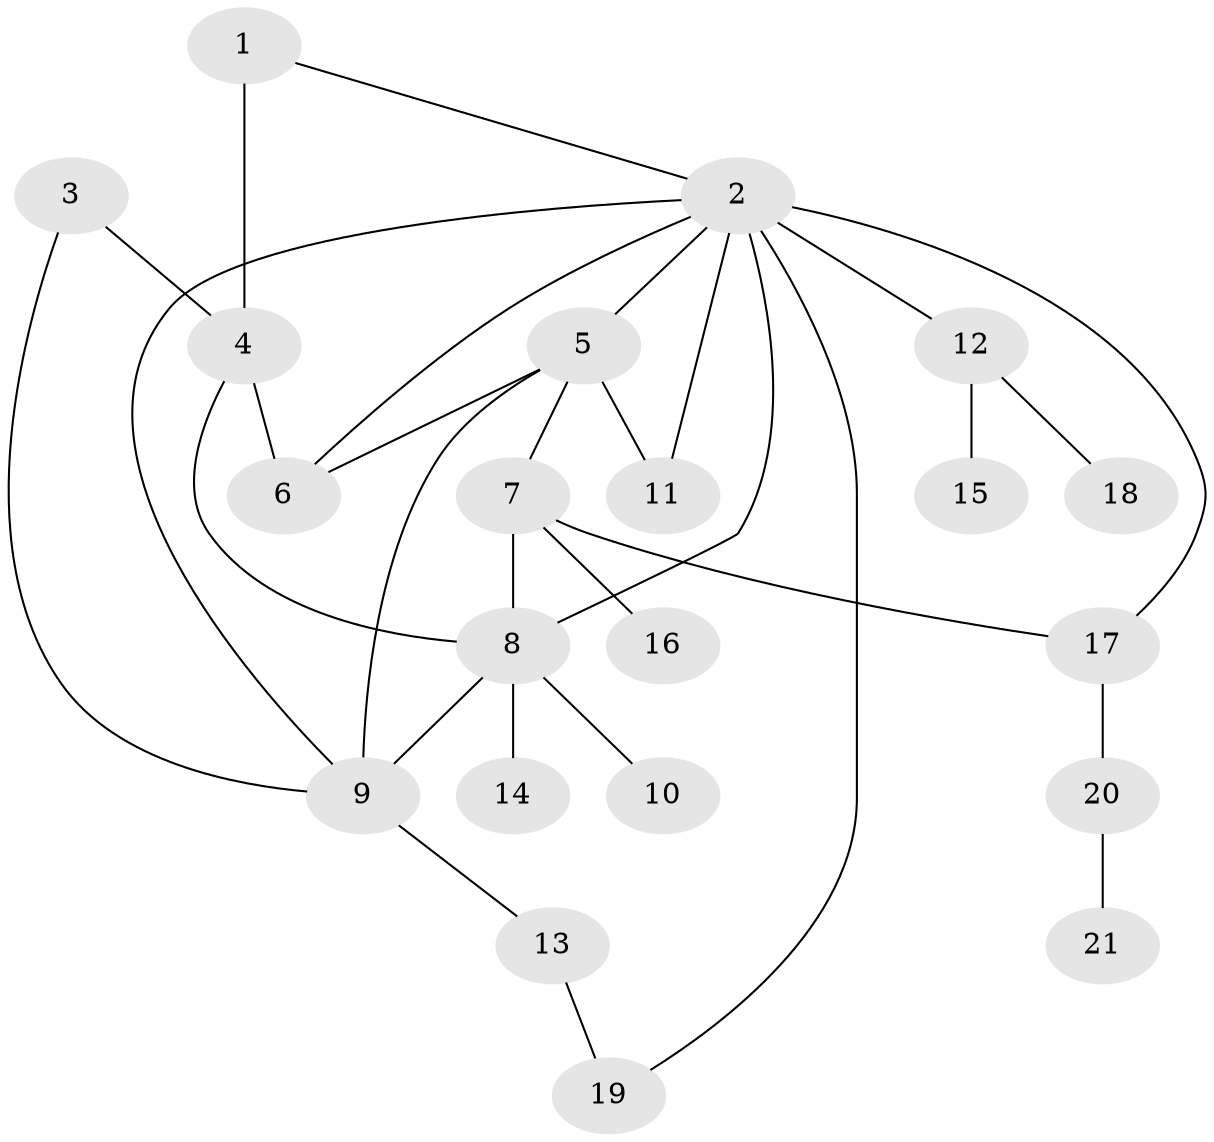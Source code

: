 // original degree distribution, {2: 0.23529411764705882, 9: 0.0196078431372549, 4: 0.058823529411764705, 6: 0.058823529411764705, 8: 0.0196078431372549, 7: 0.0196078431372549, 5: 0.0196078431372549, 3: 0.11764705882352941, 1: 0.45098039215686275}
// Generated by graph-tools (version 1.1) at 2025/52/03/04/25 22:52:13]
// undirected, 21 vertices, 30 edges
graph export_dot {
  node [color=gray90,style=filled];
  1;
  2;
  3;
  4;
  5;
  6;
  7;
  8;
  9;
  10;
  11;
  12;
  13;
  14;
  15;
  16;
  17;
  18;
  19;
  20;
  21;
  1 -- 2 [weight=1.0];
  1 -- 4 [weight=2.0];
  2 -- 5 [weight=1.0];
  2 -- 6 [weight=1.0];
  2 -- 8 [weight=2.0];
  2 -- 9 [weight=1.0];
  2 -- 11 [weight=1.0];
  2 -- 12 [weight=1.0];
  2 -- 17 [weight=1.0];
  2 -- 19 [weight=1.0];
  3 -- 4 [weight=1.0];
  3 -- 9 [weight=1.0];
  4 -- 6 [weight=1.0];
  4 -- 8 [weight=1.0];
  5 -- 6 [weight=1.0];
  5 -- 7 [weight=1.0];
  5 -- 9 [weight=1.0];
  5 -- 11 [weight=4.0];
  7 -- 8 [weight=1.0];
  7 -- 16 [weight=1.0];
  7 -- 17 [weight=1.0];
  8 -- 9 [weight=1.0];
  8 -- 10 [weight=1.0];
  8 -- 14 [weight=1.0];
  9 -- 13 [weight=1.0];
  12 -- 15 [weight=1.0];
  12 -- 18 [weight=1.0];
  13 -- 19 [weight=1.0];
  17 -- 20 [weight=1.0];
  20 -- 21 [weight=1.0];
}
